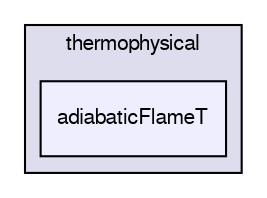 digraph "applications/utilities/thermophysical/adiabaticFlameT" {
  bgcolor=transparent;
  compound=true
  node [ fontsize="10", fontname="FreeSans"];
  edge [ labelfontsize="10", labelfontname="FreeSans"];
  subgraph clusterdir_ad006ac2d4adf68d191bc9af38a824ca {
    graph [ bgcolor="#ddddee", pencolor="black", label="thermophysical" fontname="FreeSans", fontsize="10", URL="dir_ad006ac2d4adf68d191bc9af38a824ca.html"]
  dir_fcbaac90cf718b3de8e283f480f026be [shape=box, label="adiabaticFlameT", style="filled", fillcolor="#eeeeff", pencolor="black", URL="dir_fcbaac90cf718b3de8e283f480f026be.html"];
  }
}
